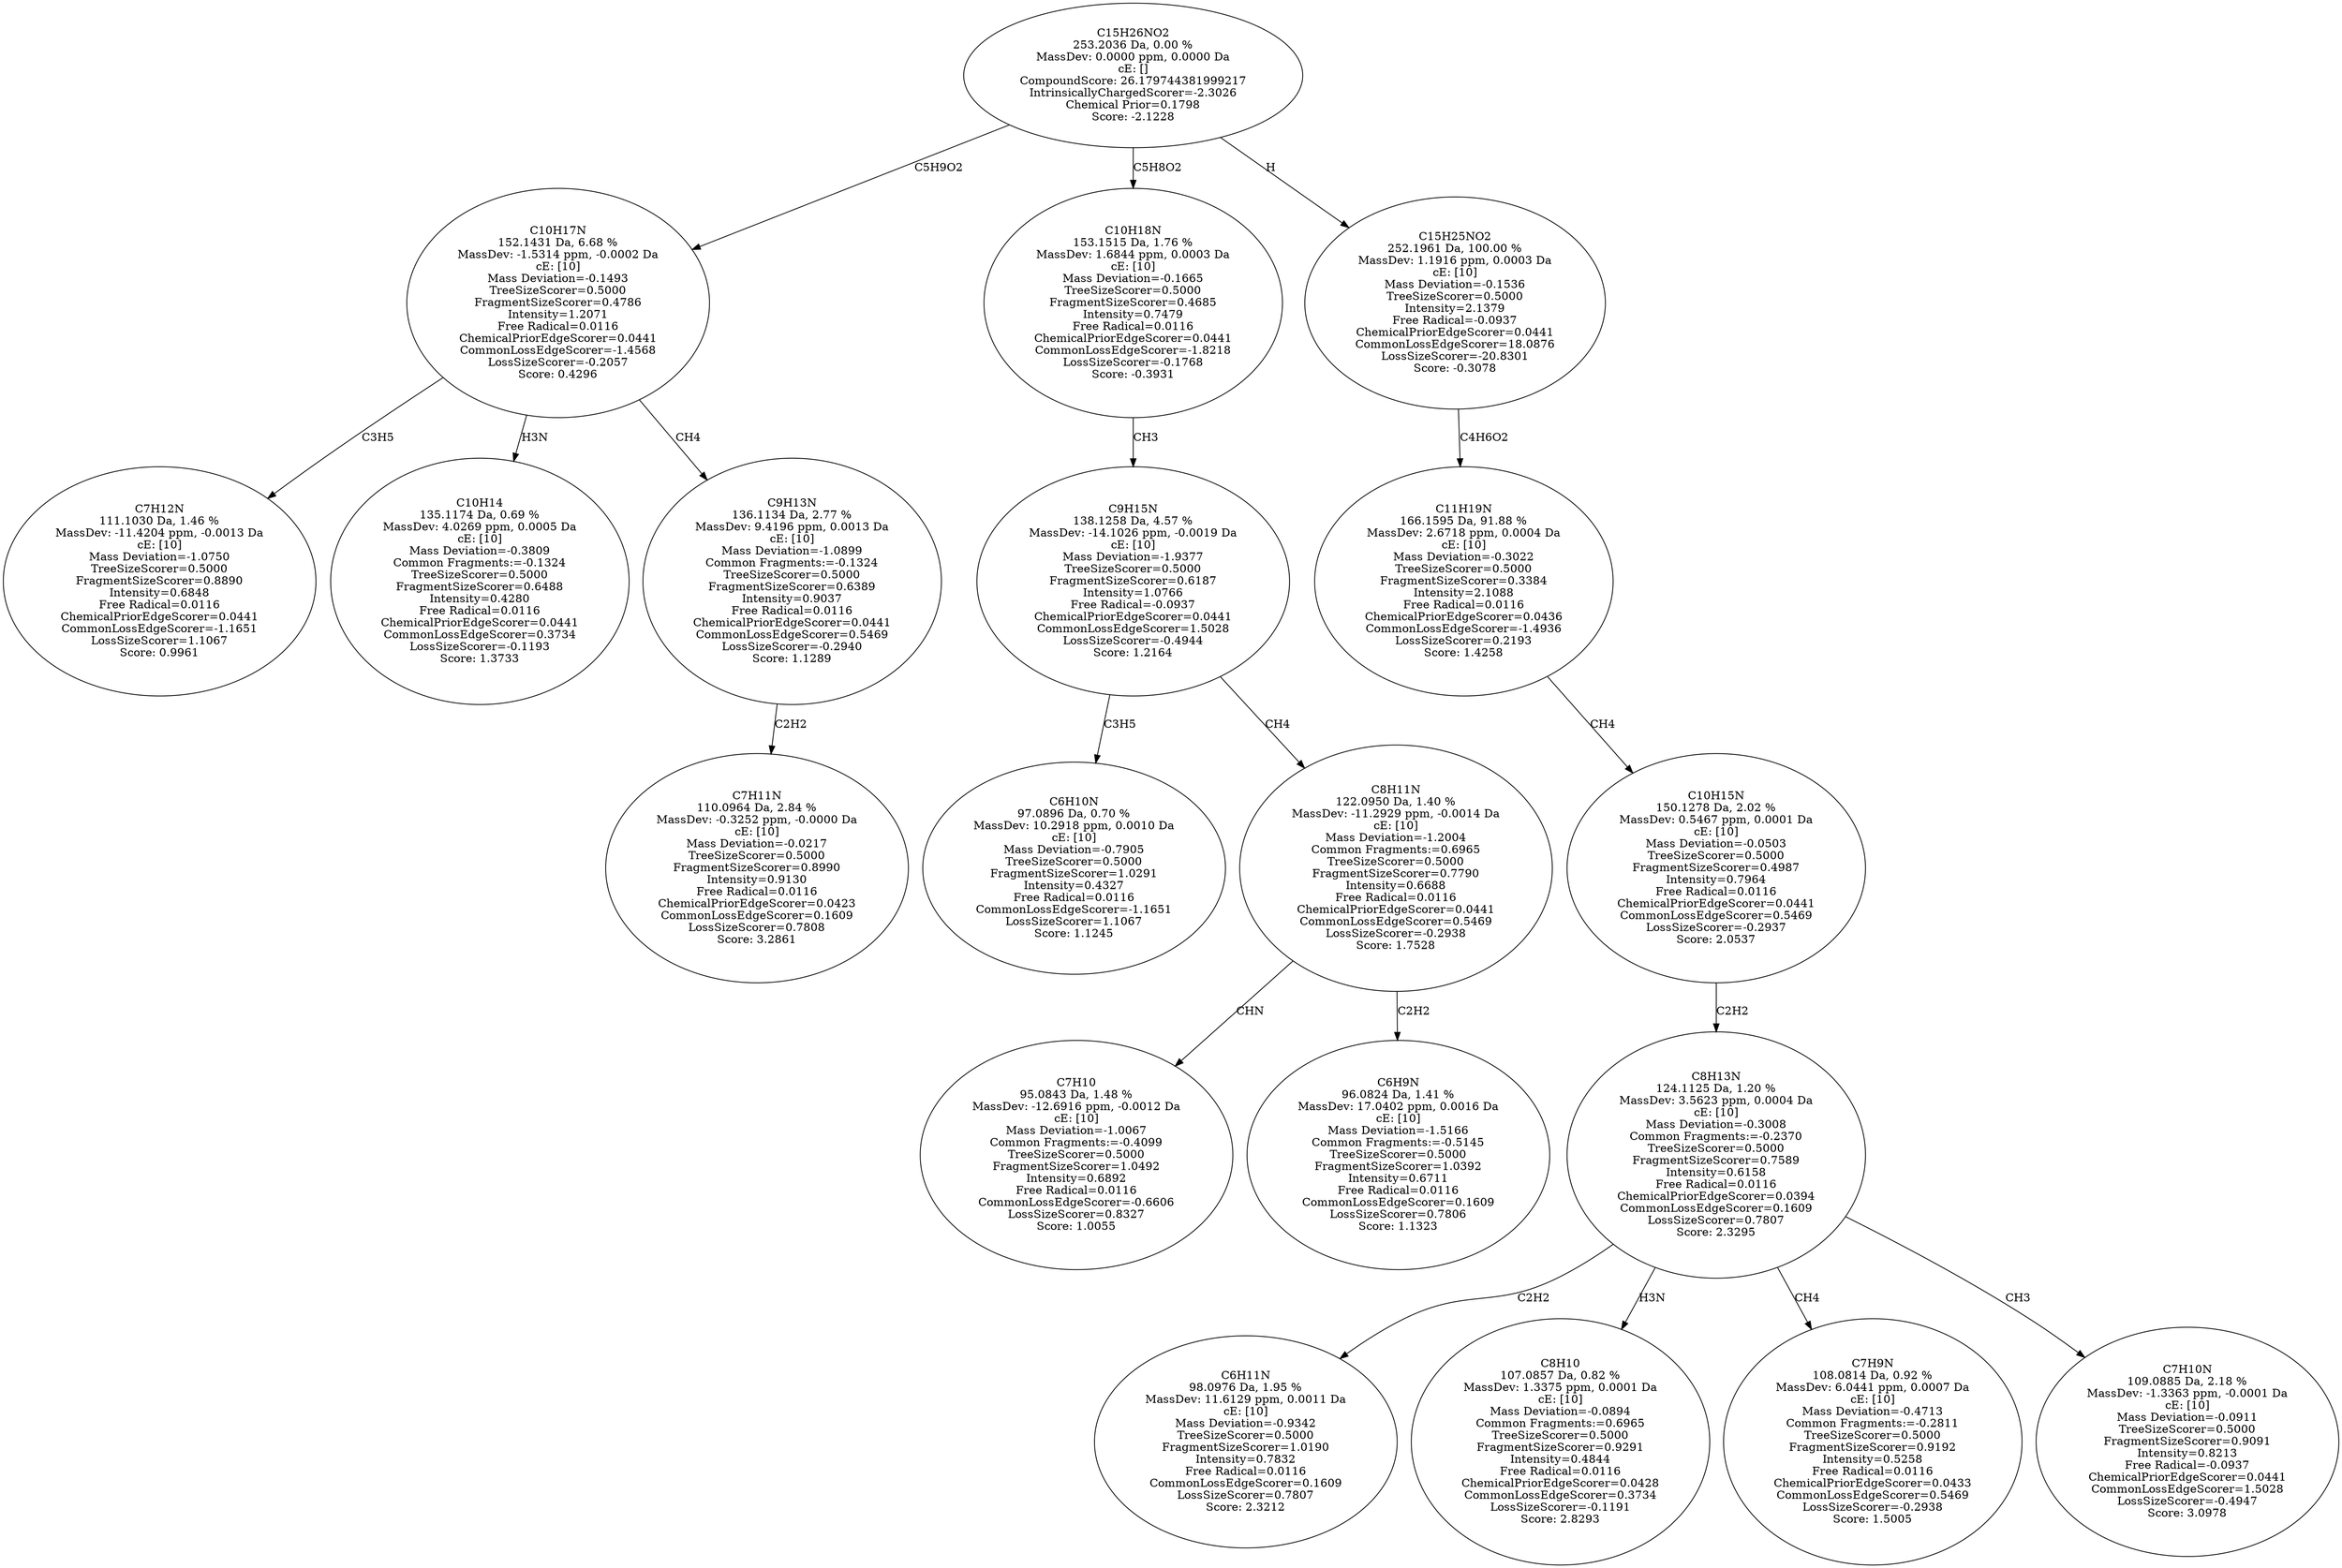 strict digraph {
v1 [label="C7H12N\n111.1030 Da, 1.46 %\nMassDev: -11.4204 ppm, -0.0013 Da\ncE: [10]\nMass Deviation=-1.0750\nTreeSizeScorer=0.5000\nFragmentSizeScorer=0.8890\nIntensity=0.6848\nFree Radical=0.0116\nChemicalPriorEdgeScorer=0.0441\nCommonLossEdgeScorer=-1.1651\nLossSizeScorer=1.1067\nScore: 0.9961"];
v2 [label="C10H14\n135.1174 Da, 0.69 %\nMassDev: 4.0269 ppm, 0.0005 Da\ncE: [10]\nMass Deviation=-0.3809\nCommon Fragments:=-0.1324\nTreeSizeScorer=0.5000\nFragmentSizeScorer=0.6488\nIntensity=0.4280\nFree Radical=0.0116\nChemicalPriorEdgeScorer=0.0441\nCommonLossEdgeScorer=0.3734\nLossSizeScorer=-0.1193\nScore: 1.3733"];
v3 [label="C7H11N\n110.0964 Da, 2.84 %\nMassDev: -0.3252 ppm, -0.0000 Da\ncE: [10]\nMass Deviation=-0.0217\nTreeSizeScorer=0.5000\nFragmentSizeScorer=0.8990\nIntensity=0.9130\nFree Radical=0.0116\nChemicalPriorEdgeScorer=0.0423\nCommonLossEdgeScorer=0.1609\nLossSizeScorer=0.7808\nScore: 3.2861"];
v4 [label="C9H13N\n136.1134 Da, 2.77 %\nMassDev: 9.4196 ppm, 0.0013 Da\ncE: [10]\nMass Deviation=-1.0899\nCommon Fragments:=-0.1324\nTreeSizeScorer=0.5000\nFragmentSizeScorer=0.6389\nIntensity=0.9037\nFree Radical=0.0116\nChemicalPriorEdgeScorer=0.0441\nCommonLossEdgeScorer=0.5469\nLossSizeScorer=-0.2940\nScore: 1.1289"];
v5 [label="C10H17N\n152.1431 Da, 6.68 %\nMassDev: -1.5314 ppm, -0.0002 Da\ncE: [10]\nMass Deviation=-0.1493\nTreeSizeScorer=0.5000\nFragmentSizeScorer=0.4786\nIntensity=1.2071\nFree Radical=0.0116\nChemicalPriorEdgeScorer=0.0441\nCommonLossEdgeScorer=-1.4568\nLossSizeScorer=-0.2057\nScore: 0.4296"];
v6 [label="C6H10N\n97.0896 Da, 0.70 %\nMassDev: 10.2918 ppm, 0.0010 Da\ncE: [10]\nMass Deviation=-0.7905\nTreeSizeScorer=0.5000\nFragmentSizeScorer=1.0291\nIntensity=0.4327\nFree Radical=0.0116\nCommonLossEdgeScorer=-1.1651\nLossSizeScorer=1.1067\nScore: 1.1245"];
v7 [label="C7H10\n95.0843 Da, 1.48 %\nMassDev: -12.6916 ppm, -0.0012 Da\ncE: [10]\nMass Deviation=-1.0067\nCommon Fragments:=-0.4099\nTreeSizeScorer=0.5000\nFragmentSizeScorer=1.0492\nIntensity=0.6892\nFree Radical=0.0116\nCommonLossEdgeScorer=-0.6606\nLossSizeScorer=0.8327\nScore: 1.0055"];
v8 [label="C6H9N\n96.0824 Da, 1.41 %\nMassDev: 17.0402 ppm, 0.0016 Da\ncE: [10]\nMass Deviation=-1.5166\nCommon Fragments:=-0.5145\nTreeSizeScorer=0.5000\nFragmentSizeScorer=1.0392\nIntensity=0.6711\nFree Radical=0.0116\nCommonLossEdgeScorer=0.1609\nLossSizeScorer=0.7806\nScore: 1.1323"];
v9 [label="C8H11N\n122.0950 Da, 1.40 %\nMassDev: -11.2929 ppm, -0.0014 Da\ncE: [10]\nMass Deviation=-1.2004\nCommon Fragments:=0.6965\nTreeSizeScorer=0.5000\nFragmentSizeScorer=0.7790\nIntensity=0.6688\nFree Radical=0.0116\nChemicalPriorEdgeScorer=0.0441\nCommonLossEdgeScorer=0.5469\nLossSizeScorer=-0.2938\nScore: 1.7528"];
v10 [label="C9H15N\n138.1258 Da, 4.57 %\nMassDev: -14.1026 ppm, -0.0019 Da\ncE: [10]\nMass Deviation=-1.9377\nTreeSizeScorer=0.5000\nFragmentSizeScorer=0.6187\nIntensity=1.0766\nFree Radical=-0.0937\nChemicalPriorEdgeScorer=0.0441\nCommonLossEdgeScorer=1.5028\nLossSizeScorer=-0.4944\nScore: 1.2164"];
v11 [label="C10H18N\n153.1515 Da, 1.76 %\nMassDev: 1.6844 ppm, 0.0003 Da\ncE: [10]\nMass Deviation=-0.1665\nTreeSizeScorer=0.5000\nFragmentSizeScorer=0.4685\nIntensity=0.7479\nFree Radical=0.0116\nChemicalPriorEdgeScorer=0.0441\nCommonLossEdgeScorer=-1.8218\nLossSizeScorer=-0.1768\nScore: -0.3931"];
v12 [label="C6H11N\n98.0976 Da, 1.95 %\nMassDev: 11.6129 ppm, 0.0011 Da\ncE: [10]\nMass Deviation=-0.9342\nTreeSizeScorer=0.5000\nFragmentSizeScorer=1.0190\nIntensity=0.7832\nFree Radical=0.0116\nCommonLossEdgeScorer=0.1609\nLossSizeScorer=0.7807\nScore: 2.3212"];
v13 [label="C8H10\n107.0857 Da, 0.82 %\nMassDev: 1.3375 ppm, 0.0001 Da\ncE: [10]\nMass Deviation=-0.0894\nCommon Fragments:=0.6965\nTreeSizeScorer=0.5000\nFragmentSizeScorer=0.9291\nIntensity=0.4844\nFree Radical=0.0116\nChemicalPriorEdgeScorer=0.0428\nCommonLossEdgeScorer=0.3734\nLossSizeScorer=-0.1191\nScore: 2.8293"];
v14 [label="C7H9N\n108.0814 Da, 0.92 %\nMassDev: 6.0441 ppm, 0.0007 Da\ncE: [10]\nMass Deviation=-0.4713\nCommon Fragments:=-0.2811\nTreeSizeScorer=0.5000\nFragmentSizeScorer=0.9192\nIntensity=0.5258\nFree Radical=0.0116\nChemicalPriorEdgeScorer=0.0433\nCommonLossEdgeScorer=0.5469\nLossSizeScorer=-0.2938\nScore: 1.5005"];
v15 [label="C7H10N\n109.0885 Da, 2.18 %\nMassDev: -1.3363 ppm, -0.0001 Da\ncE: [10]\nMass Deviation=-0.0911\nTreeSizeScorer=0.5000\nFragmentSizeScorer=0.9091\nIntensity=0.8213\nFree Radical=-0.0937\nChemicalPriorEdgeScorer=0.0441\nCommonLossEdgeScorer=1.5028\nLossSizeScorer=-0.4947\nScore: 3.0978"];
v16 [label="C8H13N\n124.1125 Da, 1.20 %\nMassDev: 3.5623 ppm, 0.0004 Da\ncE: [10]\nMass Deviation=-0.3008\nCommon Fragments:=-0.2370\nTreeSizeScorer=0.5000\nFragmentSizeScorer=0.7589\nIntensity=0.6158\nFree Radical=0.0116\nChemicalPriorEdgeScorer=0.0394\nCommonLossEdgeScorer=0.1609\nLossSizeScorer=0.7807\nScore: 2.3295"];
v17 [label="C10H15N\n150.1278 Da, 2.02 %\nMassDev: 0.5467 ppm, 0.0001 Da\ncE: [10]\nMass Deviation=-0.0503\nTreeSizeScorer=0.5000\nFragmentSizeScorer=0.4987\nIntensity=0.7964\nFree Radical=0.0116\nChemicalPriorEdgeScorer=0.0441\nCommonLossEdgeScorer=0.5469\nLossSizeScorer=-0.2937\nScore: 2.0537"];
v18 [label="C11H19N\n166.1595 Da, 91.88 %\nMassDev: 2.6718 ppm, 0.0004 Da\ncE: [10]\nMass Deviation=-0.3022\nTreeSizeScorer=0.5000\nFragmentSizeScorer=0.3384\nIntensity=2.1088\nFree Radical=0.0116\nChemicalPriorEdgeScorer=0.0436\nCommonLossEdgeScorer=-1.4936\nLossSizeScorer=0.2193\nScore: 1.4258"];
v19 [label="C15H25NO2\n252.1961 Da, 100.00 %\nMassDev: 1.1916 ppm, 0.0003 Da\ncE: [10]\nMass Deviation=-0.1536\nTreeSizeScorer=0.5000\nIntensity=2.1379\nFree Radical=-0.0937\nChemicalPriorEdgeScorer=0.0441\nCommonLossEdgeScorer=18.0876\nLossSizeScorer=-20.8301\nScore: -0.3078"];
v20 [label="C15H26NO2\n253.2036 Da, 0.00 %\nMassDev: 0.0000 ppm, 0.0000 Da\ncE: []\nCompoundScore: 26.179744381999217\nIntrinsicallyChargedScorer=-2.3026\nChemical Prior=0.1798\nScore: -2.1228"];
v5 -> v1 [label="C3H5"];
v5 -> v2 [label="H3N"];
v4 -> v3 [label="C2H2"];
v5 -> v4 [label="CH4"];
v20 -> v5 [label="C5H9O2"];
v10 -> v6 [label="C3H5"];
v9 -> v7 [label="CHN"];
v9 -> v8 [label="C2H2"];
v10 -> v9 [label="CH4"];
v11 -> v10 [label="CH3"];
v20 -> v11 [label="C5H8O2"];
v16 -> v12 [label="C2H2"];
v16 -> v13 [label="H3N"];
v16 -> v14 [label="CH4"];
v16 -> v15 [label="CH3"];
v17 -> v16 [label="C2H2"];
v18 -> v17 [label="CH4"];
v19 -> v18 [label="C4H6O2"];
v20 -> v19 [label="H"];
}